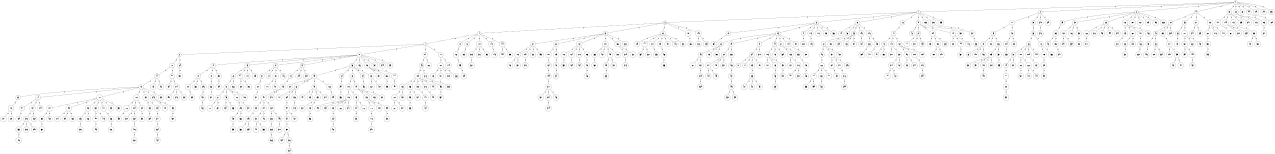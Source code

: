 graph G {
size="8.5,11;"
ratio = "expand;"
fixedsize="true;"
overlap="scale;"
node[shape=circle,width=.12,hight=.12,fontsize=12]
edge[fontsize=12]

0[label=" 0" color=black, pos="1.8776788,0.35351724!"];
1[label=" 1" color=black, pos="2.7056677,1.4290525!"];
2[label=" 2" color=black, pos="2.0600776,1.333358!"];
3[label=" 3" color=black, pos="0.28287243,2.3867547!"];
4[label=" 4" color=black, pos="1.7118007,1.9847376!"];
5[label=" 5" color=black, pos="1.6731399,0.5762738!"];
6[label=" 6" color=black, pos="1.8354605,0.96150108!"];
7[label=" 7" color=black, pos="1.6207218,0.058543061!"];
8[label=" 8" color=black, pos="0.89567644,2.9830926!"];
9[label=" 9" color=black, pos="2.5962816,2.9439633!"];
10[label=" 10" color=black, pos="1.8834775,0.4931512!"];
11[label=" 11" color=black, pos="2.264578,1.007613!"];
12[label=" 12" color=black, pos="2.26109,0.30812223!"];
13[label=" 13" color=black, pos="0.32829276,0.85113086!"];
14[label=" 14" color=black, pos="1.4800757,1.0808115!"];
15[label=" 15" color=black, pos="2.8890363,1.5991982!"];
16[label=" 16" color=black, pos="0.55141483,0.38605688!"];
17[label=" 17" color=black, pos="2.9944358,2.8040557!"];
18[label=" 18" color=black, pos="1.6073415,0.044263294!"];
19[label=" 19" color=black, pos="0.17711285,0.84829813!"];
20[label=" 20" color=black, pos="1.0442269,1.3724327!"];
21[label=" 21" color=black, pos="2.0408164,2.5362729!"];
22[label=" 22" color=black, pos="2.0361955,1.6216895!"];
23[label=" 23" color=black, pos="0.75643889,0.70994461!"];
24[label=" 24" color=black, pos="2.8031785,1.4555502!"];
25[label=" 25" color=black, pos="1.4260217,0.67552767!"];
26[label=" 26" color=black, pos="1.5568128,1.9052826!"];
27[label=" 27" color=black, pos="0.77166725,1.1721285!"];
28[label=" 28" color=black, pos="2.9100011,2.1884137!"];
29[label=" 29" color=black, pos="1.7681248,2.4717096!"];
30[label=" 30" color=black, pos="1.341771,1.7295522!"];
31[label=" 31" color=black, pos="0.31428681,2.4060636!"];
32[label=" 32" color=black, pos="2.5354983,1.9150796!"];
33[label=" 33" color=black, pos="2.1212197,0.99488316!"];
34[label=" 34" color=black, pos="2.3103982,0.41195814!"];
35[label=" 35" color=black, pos="0.65374656,1.8979596!"];
36[label=" 36" color=black, pos="2.1286479,1.5145652!"];
37[label=" 37" color=black, pos="0.8110599,0.70109311!"];
38[label=" 38" color=black, pos="1.0796739,0.25104071!"];
39[label=" 39" color=black, pos="0.87014213,0.51142598!"];
40[label=" 40" color=black, pos="1.518718,1.3671604!"];
41[label=" 41" color=black, pos="2.0171129,0.31797016!"];
42[label=" 42" color=black, pos="2.2622094,0.40957662!"];
43[label=" 43" color=black, pos="0.31401497,0.47970365!"];
44[label=" 44" color=black, pos="0.39390951,1.3394356!"];
45[label=" 45" color=black, pos="2.9805436,2.3578003!"];
46[label=" 46" color=black, pos="0.47117406,0.45417817!"];
47[label=" 47" color=black, pos="0.26594527,1.7469566!"];
48[label=" 48" color=black, pos="1.3921097,1.424601!"];
49[label=" 49" color=black, pos="2.4761607,2.7367338!"];
50[label=" 50" color=black, pos="1.4724995,0.65432605!"];
51[label=" 51" color=black, pos="1.4538466,1.2291773!"];
52[label=" 52" color=black, pos="1.1282986,0.052725524!"];
53[label=" 53" color=black, pos="2.6091417,2.1690597!"];
54[label=" 54" color=black, pos="2.0193668,1.421632!"];
55[label=" 55" color=black, pos="1.588842,0.069975367!"];
56[label=" 56" color=black, pos="0.28270574,2.3901744!"];
57[label=" 57" color=black, pos="2.2371475,1.4972365!"];
58[label=" 58" color=black, pos="1.2732185,2.4961615!"];
59[label=" 59" color=black, pos="1.2855923,0.57482125!"];
60[label=" 60" color=black, pos="2.2939518,1.522733!"];
61[label=" 61" color=black, pos="2.0380726,0.98340933!"];
62[label=" 62" color=black, pos="1.3150306,0.34275141!"];
63[label=" 63" color=black, pos="2.57363,1.8848243!"];
64[label=" 64" color=black, pos="2.9073032,2.6152021!"];
65[label=" 65" color=black, pos="1.4019068,2.8540977!"];
66[label=" 66" color=black, pos="0.26400123,0.40219053!"];
67[label=" 67" color=black, pos="0.075598,1.9634843!"];
68[label=" 68" color=black, pos="1.6045586,1.2726433!"];
69[label=" 69" color=black, pos="2.1780101,1.7000705!"];
70[label=" 70" color=black, pos="1.661094,0.39691317!"];
71[label=" 71" color=black, pos="2.4555487,2.0910597!"];
72[label=" 72" color=black, pos="0.55673618,0.50730251!"];
73[label=" 73" color=black, pos="2.8187005,2.6337684!"];
74[label=" 74" color=black, pos="0.71165941,2.6322952!"];
75[label=" 75" color=black, pos="0.012970718,2.1568072!"];
76[label=" 76" color=black, pos="2.0819969,1.2601604!"];
77[label=" 77" color=black, pos="0.68550321,2.7530476!"];
78[label=" 78" color=black, pos="0.0030527711,0.58132118!"];
79[label=" 79" color=black, pos="1.4316982,1.8214533!"];
80[label=" 80" color=black, pos="1.3786427,1.9470774!"];
81[label=" 81" color=black, pos="0.69015599,1.2800448!"];
82[label=" 82" color=black, pos="0.61680476,2.1890728!"];
83[label=" 83" color=black, pos="0.50811956,1.2473048!"];
84[label=" 84" color=black, pos="1.7753306,1.8501234!"];
85[label=" 85" color=black, pos="0.46769603,1.807431!"];
86[label=" 86" color=black, pos="0.75313167,1.9293502!"];
87[label=" 87" color=black, pos="2.061133,1.1732643!"];
88[label=" 88" color=black, pos="1.0795593,2.6371188!"];
89[label=" 89" color=black, pos="0.7011875,0.17153065!"];
90[label=" 90" color=black, pos="0.8295037,2.9477677!"];
91[label=" 91" color=black, pos="0.7064835,0.92773971!"];
92[label=" 92" color=black, pos="1.7025376,1.9426479!"];
93[label=" 93" color=black, pos="2.381034,0.64098249!"];
94[label=" 94" color=black, pos="2.138831,2.3189956!"];
95[label=" 95" color=black, pos="0.32113622,2.6397397!"];
96[label=" 96" color=black, pos="0.61260156,1.1704107!"];
97[label=" 97" color=black, pos="1.1940222,2.6317813!"];
98[label=" 98" color=black, pos="2.7025448,2.3611492!"];
99[label=" 99" color=black, pos="2.7746216,1.8908424!"];
100[label=" 100" color=black, pos="1.066752,0.6473929!"];
101[label=" 101" color=black, pos="0.58356913,1.5819518!"];
102[label=" 102" color=black, pos="0.85870811,0.92236417!"];
103[label=" 103" color=black, pos="1.3932072,0.58053981!"];
104[label=" 104" color=black, pos="2.8389624,1.3195978!"];
105[label=" 105" color=black, pos="1.0928919,2.0565106!"];
106[label=" 106" color=black, pos="1.5309282,2.2044651!"];
107[label=" 107" color=black, pos="2.7065486,2.782709!"];
108[label=" 108" color=black, pos="1.9287978,2.2210867!"];
109[label=" 109" color=black, pos="2.7184773,1.2347671!"];
110[label=" 110" color=black, pos="2.7039858,2.7570298!"];
111[label=" 111" color=black, pos="2.7192351,2.1030018!"];
112[label=" 112" color=black, pos="1.0885201,0.59118222!"];
113[label=" 113" color=black, pos="1.3739788,2.9768488!"];
114[label=" 114" color=black, pos="2.0653525,2.2104569!"];
115[label=" 115" color=black, pos="2.2766214,2.5452018!"];
116[label=" 116" color=black, pos="0.42326782,0.71778613!"];
117[label=" 117" color=black, pos="2.5693269,1.7189305!"];
118[label=" 118" color=black, pos="2.1096844,2.3705057!"];
119[label=" 119" color=black, pos="0.81352987,1.3871172!"];
120[label=" 120" color=black, pos="1.8961071,0.083462004!"];
121[label=" 121" color=black, pos="0.62599216,1.174993!"];
122[label=" 122" color=black, pos="2.2416247,1.4632458!"];
123[label=" 123" color=black, pos="2.3786158,1.7236653!"];
124[label=" 124" color=black, pos="0.77473609,1.9436287!"];
125[label=" 125" color=black, pos="1.3940046,0.61737561!"];
126[label=" 126" color=black, pos="0.13851955,0.3326086!"];
127[label=" 127" color=black, pos="0.46138872,0.85409941!"];
128[label=" 128" color=black, pos="1.6980251,1.6275817!"];
129[label=" 129" color=black, pos="0.9978722,2.015362!"];
130[label=" 130" color=black, pos="2.1880246,0.75774292!"];
131[label=" 131" color=black, pos="1.4870555,1.3685239!"];
132[label=" 132" color=black, pos="1.9228596,0.60585451!"];
133[label=" 133" color=black, pos="0.97471186,2.8205532!"];
134[label=" 134" color=black, pos="1.2111114,2.0652808!"];
135[label=" 135" color=black, pos="2.8728876,2.0299959!"];
136[label=" 136" color=black, pos="1.8569417,1.89493!"];
137[label=" 137" color=black, pos="1.4601524,0.094310729!"];
138[label=" 138" color=black, pos="1.3888998,2.2148173!"];
139[label=" 139" color=black, pos="0.33346184,0.13774681!"];
140[label=" 140" color=black, pos="1.8954939,2.5731856!"];
141[label=" 141" color=black, pos="1.9668314,0.98343713!"];
142[label=" 142" color=black, pos="0.54690057,0.85044292!"];
143[label=" 143" color=black, pos="2.9680982,0.99070081!"];
144[label=" 144" color=black, pos="1.5380165,1.6798538!"];
145[label=" 145" color=black, pos="1.7959227,2.6463459!"];
146[label=" 146" color=black, pos="0.62621815,1.0607778!"];
147[label=" 147" color=black, pos="0.44450445,0.21600141!"];
148[label=" 148" color=black, pos="0.94212591,0.21020402!"];
149[label=" 149" color=black, pos="1.1829258,0.086900161!"];
150[label=" 150" color=black, pos="0.24235913,2.1496145!"];
151[label=" 151" color=black, pos="1.8177819,0.035497261!"];
152[label=" 152" color=black, pos="0.025946058,0.35396736!"];
153[label=" 153" color=black, pos="2.4895155,0.0066913292!"];
154[label=" 154" color=black, pos="2.8614765,1.0754137!"];
155[label=" 155" color=black, pos="0.2659937,2.6459792!"];
156[label=" 156" color=black, pos="0.08060209,1.117077!"];
157[label=" 157" color=black, pos="2.0498244,0.9933542!"];
158[label=" 158" color=black, pos="0.1413202,2.5026409!"];
159[label=" 159" color=black, pos="0.28328394,2.3149006!"];
160[label=" 160" color=black, pos="0.25348917,0.1310988!"];
161[label=" 161" color=black, pos="1.6691812,0.85873839!"];
162[label=" 162" color=black, pos="1.2052592,1.8366386!"];
163[label=" 163" color=black, pos="1.2255672,0.67937256!"];
164[label=" 164" color=black, pos="1.338801,1.5696971!"];
165[label=" 165" color=black, pos="1.0004266,0.68080896!"];
166[label=" 166" color=black, pos="0.70601999,1.100849!"];
167[label=" 167" color=black, pos="0.72158797,2.2985339!"];
168[label=" 168" color=black, pos="2.0846174,1.7180818!"];
169[label=" 169" color=black, pos="2.5674229,2.2844563!"];
170[label=" 170" color=black, pos="1.5109723,0.24393505!"];
171[label=" 171" color=black, pos="1.6037127,2.0427087!"];
172[label=" 172" color=black, pos="1.7197571,0.33113915!"];
173[label=" 173" color=black, pos="2.1754572,2.8619306!"];
174[label=" 174" color=black, pos="0.19539794,2.8707811!"];
175[label=" 175" color=black, pos="1.3785291,0.89206306!"];
176[label=" 176" color=black, pos="1.5989477,2.2169451!"];
177[label=" 177" color=black, pos="1.1869651,0.93905271!"];
178[label=" 178" color=black, pos="0.62249626,0.43447691!"];
179[label=" 179" color=black, pos="0.10629537,1.1687226!"];
180[label=" 180" color=black, pos="0.08959148,0.54623624!"];
181[label=" 181" color=black, pos="0.51180988,1.1465258!"];
182[label=" 182" color=black, pos="0.37094636,2.6241937!"];
183[label=" 183" color=black, pos="2.1866219,1.2126219!"];
184[label=" 184" color=black, pos="2.1264017,2.9519402!"];
185[label=" 185" color=black, pos="0.93096846,1.0113043!"];
186[label=" 186" color=black, pos="2.0739807,2.7796736!"];
187[label=" 187" color=black, pos="2.9229668,0.0063285651!"];
188[label=" 188" color=black, pos="0.44825805,2.2776069!"];
189[label=" 189" color=black, pos="0.96073163,2.6672758!"];
190[label=" 190" color=black, pos="1.4414396,1.0811534!"];
191[label=" 191" color=black, pos="0.80772629,1.4136311!"];
192[label=" 192" color=black, pos="0.72334237,1.2474948!"];
193[label=" 193" color=black, pos="2.2565643,0.20777554!"];
194[label=" 194" color=black, pos="1.7045802,1.5108211!"];
195[label=" 195" color=black, pos="0.93584546,0.64010534!"];
196[label=" 196" color=black, pos="1.0697144,2.3441714!"];
197[label=" 197" color=black, pos="0.341845,0.36212405!"];
198[label=" 198" color=black, pos="1.3029167,2.4113461!"];
199[label=" 199" color=black, pos="1.7370528,1.044771!"];
200[label=" 200" color=black, pos="0.19054853,0.11470596!"];
201[label=" 201" color=black, pos="0.55106482,1.7776578!"];
202[label=" 202" color=black, pos="1.3099307,0.88319211!"];
203[label=" 203" color=black, pos="2.8056285,0.62987965!"];
204[label=" 204" color=black, pos="1.4410097,1.905789!"];
205[label=" 205" color=black, pos="2.9854983,1.5661393!"];
206[label=" 206" color=black, pos="0.71119046,2.399058!"];
207[label=" 207" color=black, pos="2.8024626,1.9086384!"];
208[label=" 208" color=black, pos="2.7360947,2.440124!"];
209[label=" 209" color=black, pos="1.3458258,0.54280455!"];
210[label=" 210" color=black, pos="1.5062606,0.90153265!"];
211[label=" 211" color=black, pos="1.9492941,2.187232!"];
212[label=" 212" color=black, pos="2.5054634,1.1731586!"];
213[label=" 213" color=black, pos="2.3609339,0.77937667!"];
214[label=" 214" color=black, pos="1.7167833,0.52036761!"];
215[label=" 215" color=black, pos="2.6222635,1.5122571!"];
216[label=" 216" color=black, pos="1.4523503,1.6455177!"];
217[label=" 217" color=black, pos="2.1701628,1.4539326!"];
218[label=" 218" color=black, pos="0.61431889,1.9883125!"];
219[label=" 219" color=black, pos="0.88687755,1.9539168!"];
220[label=" 220" color=black, pos="1.2685654,2.8833026!"];
221[label=" 221" color=black, pos="2.8663733,1.7016237!"];
222[label=" 222" color=black, pos="0.84111393,0.10240264!"];
223[label=" 223" color=black, pos="1.6509973,2.8217357!"];
224[label=" 224" color=black, pos="0.56704082,1.9015236!"];
225[label=" 225" color=black, pos="1.6555756,1.4136271!"];
226[label=" 226" color=black, pos="2.7109215,1.8335075!"];
227[label=" 227" color=black, pos="2.577484,0.99013999!"];
228[label=" 228" color=black, pos="2.9144997,1.4755487!"];
229[label=" 229" color=black, pos="0.53612193,2.3640298!"];
230[label=" 230" color=black, pos="2.3991637,1.8406133!"];
231[label=" 231" color=black, pos="1.0810922,1.1535085!"];
232[label=" 232" color=black, pos="2.1296023,0.38533661!"];
233[label=" 233" color=black, pos="1.4104883,2.0550723!"];
234[label=" 234" color=black, pos="2.2009032,2.7192089!"];
235[label=" 235" color=black, pos="1.6760041,0.62443667!"];
236[label=" 236" color=black, pos="1.5827915,0.37137692!"];
237[label=" 237" color=black, pos="2.2771578,2.4961493!"];
238[label=" 238" color=black, pos="2.2018391,0.72648238!"];
239[label=" 239" color=black, pos="1.9991116,1.9310642!"];
240[label=" 240" color=black, pos="1.9350229,1.9138917!"];
241[label=" 241" color=black, pos="1.1153645,2.4669211!"];
242[label=" 242" color=black, pos="0.85754387,2.094655!"];
243[label=" 243" color=black, pos="2.8954788,1.1240518!"];
244[label=" 244" color=black, pos="0.81907704,0.5971837!"];
245[label=" 245" color=black, pos="1.2308354,0.77255624!"];
246[label=" 246" color=black, pos="1.4300955,2.7156058!"];
247[label=" 247" color=black, pos="0.37902947,2.557921!"];
248[label=" 248" color=black, pos="0.9630708,0.6595637!"];
249[label=" 249" color=black, pos="0.44077678,1.394703!"];
250[label=" 250" color=black, pos="2.3126148,2.8318686!"];
251[label=" 251" color=black, pos="1.2084497,1.6863639!"];
252[label=" 252" color=black, pos="0.45134921,2.1237615!"];
253[label=" 253" color=black, pos="0.37688055,2.1148592!"];
254[label=" 254" color=black, pos="1.3953564,1.2361832!"];
255[label=" 255" color=black, pos="0.47713492,2.0884383!"];
256[label=" 256" color=black, pos="2.2659168,0.51864101!"];
257[label=" 257" color=black, pos="1.8744868,0.0050142747!"];
258[label=" 258" color=black, pos="0.40270206,1.3951952!"];
259[label=" 259" color=black, pos="2.7928034,2.6386785!"];
260[label=" 260" color=black, pos="0.36510665,1.9263372!"];
261[label=" 261" color=black, pos="0.65875776,2.5489633!"];
262[label=" 262" color=black, pos="1.8716613,1.8285!"];
263[label=" 263" color=black, pos="2.5792506,0.78900197!"];
264[label=" 264" color=black, pos="0.66494025,0.55186108!"];
265[label=" 265" color=black, pos="1.220987,1.7265286!"];
266[label=" 266" color=black, pos="1.3937583,2.2348408!"];
267[label=" 267" color=black, pos="2.2032828,0.4307142!"];
268[label=" 268" color=black, pos="0.63595929,0.31037666!"];
269[label=" 269" color=black, pos="1.3982478,2.3488312!"];
270[label=" 270" color=black, pos="1.6444864,1.6187054!"];
271[label=" 271" color=black, pos="2.0942695,0.068904494!"];
272[label=" 272" color=black, pos="1.7153503,0.29863675!"];
273[label=" 273" color=black, pos="0.17764093,2.5600264!"];
274[label=" 274" color=black, pos="0.14688909,2.7579608!"];
275[label=" 275" color=black, pos="0.66838654,2.9185614!"];
276[label=" 276" color=black, pos="2.5457264,1.5990629!"];
277[label=" 277" color=black, pos="1.088278,0.21388332!"];
278[label=" 278" color=black, pos="0.12522528,1.9565014!"];
279[label=" 279" color=black, pos="2.240296,0.97870448!"];
280[label=" 280" color=black, pos="1.6461715,1.8919837!"];
281[label=" 281" color=black, pos="2.3025066,0.39521161!"];
282[label=" 282" color=black, pos="1.2468773,0.79956755!"];
283[label=" 283" color=black, pos="2.3418474,0.2196097!"];
284[label=" 284" color=black, pos="2.9470669,1.831548!"];
285[label=" 285" color=black, pos="2.7665667,2.7681093!"];
286[label=" 286" color=black, pos="1.87802,1.1112867!"];
287[label=" 287" color=black, pos="2.7500166,2.0739624!"];
288[label=" 288" color=black, pos="1.3673324,2.2200005!"];
289[label=" 289" color=black, pos="1.4179561,1.1192346!"];
290[label=" 290" color=black, pos="2.7683846,2.5800973!"];
291[label=" 291" color=black, pos="0.6369311,1.9978058!"];
292[label=" 292" color=black, pos="0.61837955,0.61934292!"];
293[label=" 293" color=black, pos="2.8747853,0.27673815!"];
294[label=" 294" color=black, pos="0.11206292,2.8711213!"];
295[label=" 295" color=black, pos="0.47801602,2.2582677!"];
296[label=" 296" color=black, pos="1.9110297,1.5151874!"];
297[label=" 297" color=black, pos="2.0934804,0.99381926!"];
298[label=" 298" color=black, pos="0.55322421,2.9720969!"];
299[label=" 299" color=black, pos="0.37362352,1.7741533!"];
300[label=" 300" color=black, pos="2.7992567,1.3769493!"];
301[label=" 301" color=black, pos="1.7809485,0.42684721!"];
302[label=" 302" color=black, pos="1.0417123,1.7550909!"];
303[label=" 303" color=black, pos="0.24305228,0.36507671!"];
304[label=" 304" color=black, pos="1.4916268,2.4830679!"];
305[label=" 305" color=black, pos="2.5146861,2.4469721!"];
306[label=" 306" color=black, pos="1.0508037,1.2580657!"];
307[label=" 307" color=black, pos="0.38897178,1.4164303!"];
308[label=" 308" color=black, pos="1.4257153,2.8622703!"];
309[label=" 309" color=black, pos="0.44706697,2.0996751!"];
310[label=" 310" color=black, pos="0.58708612,1.0085075!"];
311[label=" 311" color=black, pos="2.8681246,0.98422043!"];
312[label=" 312" color=black, pos="2.2538483,0.94485858!"];
313[label=" 313" color=black, pos="1.9441754,2.8364448!"];
314[label=" 314" color=black, pos="1.8108997,2.4194063!"];
315[label=" 315" color=black, pos="2.1267295,1.3880999!"];
316[label=" 316" color=black, pos="1.6292161,2.7591085!"];
317[label=" 317" color=black, pos="0.53948779,0.56506232!"];
318[label=" 318" color=black, pos="2.7135496,0.95671232!"];
319[label=" 319" color=black, pos="2.9471541,1.9414256!"];
320[label=" 320" color=black, pos="1.408221,1.9695369!"];
321[label=" 321" color=black, pos="1.2781149,1.3473756!"];
322[label=" 322" color=black, pos="0.90049221,0.28888601!"];
323[label=" 323" color=black, pos="1.6026184,0.57966645!"];
324[label=" 324" color=black, pos="0.92735613,1.3081176!"];
325[label=" 325" color=black, pos="1.1975585,0.59341784!"];
326[label=" 326" color=black, pos="2.4467497,1.4927823!"];
327[label=" 327" color=black, pos="2.4910629,1.5949062!"];
328[label=" 328" color=black, pos="2.3204922,0.25168041!"];
329[label=" 329" color=black, pos="2.3704248,0.68762161!"];
330[label=" 330" color=black, pos="2.3658378,0.29813875!"];
331[label=" 331" color=black, pos="1.6534935,2.2002907!"];
332[label=" 332" color=black, pos="1.2165801,1.0476936!"];
333[label=" 333" color=black, pos="1.3815882,1.3252467!"];
334[label=" 334" color=black, pos="0.19124156,0.22224176!"];
335[label=" 335" color=black, pos="1.252237,2.5815884!"];
336[label=" 336" color=black, pos="2.3815911,0.17133618!"];
337[label=" 337" color=black, pos="2.4323248,2.022933!"];
338[label=" 338" color=black, pos="1.8354654,2.7666189!"];
339[label=" 339" color=black, pos="2.1988769,0.069808577!"];
340[label=" 340" color=black, pos="2.4753179,1.8295957!"];
341[label=" 341" color=black, pos="1.7586135,1.6852441!"];
342[label=" 342" color=black, pos="2.9728714,0.63215955!"];
343[label=" 343" color=black, pos="2.7246338,0.79783747!"];
344[label=" 344" color=black, pos="0.047016781,2.8582409!"];
345[label=" 345" color=black, pos="2.8281314,0.27750421!"];
346[label=" 346" color=black, pos="1.2022456,0.15255581!"];
347[label=" 347" color=black, pos="1.0110327,0.81657957!"];
348[label=" 348" color=black, pos="0.33986652,1.3432567!"];
349[label=" 349" color=black, pos="2.8010176,1.0483351!"];
350[label=" 350" color=black, pos="2.9359867,0.99899731!"];
351[label=" 351" color=black, pos="1.8942427,0.76684547!"];
352[label=" 352" color=black, pos="2.7660084,0.42060102!"];
353[label=" 353" color=black, pos="0.50626021,2.2577367!"];
354[label=" 354" color=black, pos="0.7422283,0.10962833!"];
355[label=" 355" color=black, pos="0.63265693,1.2396116!"];
356[label=" 356" color=black, pos="2.5723831,1.0710035!"];
357[label=" 357" color=black, pos="0.61136913,0.14728969!"];
358[label=" 358" color=black, pos="2.7998334,1.2079763!"];
359[label=" 359" color=black, pos="1.9431218,1.6353354!"];
360[label=" 360" color=black, pos="1.5999082,0.30327006!"];
361[label=" 361" color=black, pos="1.7540417,0.81467419!"];
362[label=" 362" color=black, pos="2.9712994,0.24953095!"];
363[label=" 363" color=black, pos="1.8505104,0.57647974!"];
364[label=" 364" color=black, pos="2.0720108,2.7962943!"];
365[label=" 365" color=black, pos="1.7668219,2.2307358!"];
366[label=" 366" color=black, pos="1.089871,2.2607313!"];
367[label=" 367" color=black, pos="1.4135339,0.74212292!"];
368[label=" 368" color=black, pos="1.9520032,1.1196105!"];
369[label=" 369" color=black, pos="2.6063998,2.2023149!"];
370[label=" 370" color=black, pos="1.8585872,1.1816554!"];
371[label=" 371" color=black, pos="0.94098832,1.1319911!"];
372[label=" 372" color=black, pos="0.40561841,1.6963791!"];
373[label=" 373" color=black, pos="0.87186937,0.73909557!"];
374[label=" 374" color=black, pos="2.3658269,0.99473306!"];
375[label=" 375" color=black, pos="1.8958935,1.7928029!"];
376[label=" 376" color=black, pos="1.782249,2.5539416!"];
377[label=" 377" color=black, pos="2.846698,2.9663479!"];
378[label=" 378" color=black, pos="0.20810225,2.4143828!"];
379[label=" 379" color=black, pos="0.9061385,1.1620897!"];
380[label=" 380" color=black, pos="1.4746593,1.4841972!"];
381[label=" 381" color=black, pos="1.7855836,0.30826903!"];
382[label=" 382" color=black, pos="2.2231196,0.93077137!"];
383[label=" 383" color=black, pos="2.0398581,0.96690989!"];
384[label=" 384" color=black, pos="2.6359877,0.2107558!"];
385[label=" 385" color=black, pos="0.27710792,1.1879709!"];
386[label=" 386" color=black, pos="1.325107,1.6343007!"];
387[label=" 387" color=black, pos="2.1487276,0.54300244!"];
388[label=" 388" color=black, pos="0.65485924,2.9699156!"];
389[label=" 389" color=black, pos="1.2504925,2.5918534!"];
390[label=" 390" color=black, pos="1.5811867,2.5926253!"];
391[label=" 391" color=black, pos="1.246199,2.4431519!"];
392[label=" 392" color=black, pos="2.0803866,1.3648724!"];
393[label=" 393" color=black, pos="1.8310114,1.8427047!"];
394[label=" 394" color=black, pos="1.1551969,0.38736391!"];
395[label=" 395" color=black, pos="2.2733959,0.92731141!"];
396[label=" 396" color=black, pos="0.95756602,2.368698!"];
397[label=" 397" color=black, pos="0.17541165,1.6816706!"];
398[label=" 398" color=black, pos="2.4831762,1.3776432!"];
399[label=" 399" color=black, pos="2.833831,2.6115619!"];
400[label=" 400" color=black, pos="0.47470269,0.27171219!"];
401[label=" 401" color=black, pos="2.5292776,0.46183242!"];
402[label=" 402" color=black, pos="0.59142237,2.988399!"];
403[label=" 403" color=black, pos="0.77956269,2.7930734!"];
404[label=" 404" color=black, pos="1.8129374,1.9451872!"];
405[label=" 405" color=black, pos="1.1223229,0.74494746!"];
406[label=" 406" color=black, pos="0.90115361,0.33487422!"];
407[label=" 407" color=black, pos="1.9433857,0.64920225!"];
408[label=" 408" color=black, pos="2.9228704,0.72380242!"];
409[label=" 409" color=black, pos="2.0353313,2.1366225!"];
410[label=" 410" color=black, pos="0.034831172,1.491572!"];
411[label=" 411" color=black, pos="0.040731978,0.55152256!"];
412[label=" 412" color=black, pos="1.4464169,2.8420185!"];
413[label=" 413" color=black, pos="1.1235675,2.1742388!"];
414[label=" 414" color=black, pos="2.7095566,1.7597057!"];
415[label=" 415" color=black, pos="1.4555492,2.0710307!"];
416[label=" 416" color=black, pos="2.3298224,0.83056763!"];
417[label=" 417" color=black, pos="1.9804679,0.9919075!"];
418[label=" 418" color=black, pos="0.092211714,1.8296929!"];
419[label=" 419" color=black, pos="1.768125,0.98661311!"];
420[label=" 420" color=black, pos="1.8779253,0.78328166!"];
421[label=" 421" color=black, pos="2.4155976,2.0262139!"];
422[label=" 422" color=black, pos="2.4666335,2.7780964!"];
423[label=" 423" color=black, pos="0.19482766,2.3006022!"];
424[label=" 424" color=black, pos="0.64396017,0.88980387!"];
425[label=" 425" color=black, pos="0.098360004,1.6397272!"];
426[label=" 426" color=black, pos="0.36519088,2.3235154!"];
427[label=" 427" color=black, pos="1.8506356,1.3478577!"];
428[label=" 428" color=black, pos="0.13876012,1.7300537!"];
429[label=" 429" color=black, pos="1.0886598,1.6795118!"];
430[label=" 430" color=black, pos="0.54218724,0.47747593!"];
431[label=" 431" color=black, pos="0.30673536,2.261665!"];
432[label=" 432" color=black, pos="1.909248,0.57512362!"];
433[label=" 433" color=black, pos="2.0331802,0.19817971!"];
434[label=" 434" color=black, pos="1.6842709,1.531687!"];
435[label=" 435" color=black, pos="0.83182364,1.2634674!"];
436[label=" 436" color=black, pos="2.0106841,2.5249414!"];
437[label=" 437" color=black, pos="2.7497886,1.6546372!"];
438[label=" 438" color=black, pos="2.6620615,1.0289908!"];
439[label=" 439" color=black, pos="1.9101913,1.9194924!"];
440[label=" 440" color=black, pos="0.44212465,2.8270473!"];
441[label=" 441" color=black, pos="2.7094668,0.87367598!"];
442[label=" 442" color=black, pos="0.54692212,1.9286443!"];
443[label=" 443" color=black, pos="0.28490762,0.34932951!"];
444[label=" 444" color=black, pos="1.1856327,2.3949356!"];
445[label=" 445" color=black, pos="1.0787242,1.2273973!"];
446[label=" 446" color=black, pos="1.181686,1.7095826!"];
447[label=" 447" color=black, pos="2.5470438,2.9113166!"];
448[label=" 448" color=black, pos="0.12369103,1.4644734!"];
449[label=" 449" color=black, pos="2.7635909,0.22689559!"];
450[label=" 450" color=black, pos="2.7435123,2.6892588!"];
451[label=" 451" color=black, pos="0.3476515,0.32401158!"];
452[label=" 452" color=black, pos="2.9128592,0.46870558!"];
453[label=" 453" color=black, pos="2.76852,0.73236909!"];
454[label=" 454" color=black, pos="0.95249088,1.0420834!"];
455[label=" 455" color=black, pos="0.071026666,1.4887032!"];
456[label=" 456" color=black, pos="0.6917639,1.0278756!"];
457[label=" 457" color=black, pos="0.29132586,1.7658678!"];
458[label=" 458" color=black, pos="1.410311,2.063258!"];
459[label=" 459" color=black, pos="0.49371488,1.2912467!"];
460[label=" 460" color=black, pos="1.1062168,0.39815749!"];
461[label=" 461" color=black, pos="2.4560551,0.82494288!"];
462[label=" 462" color=black, pos="2.5724783,0.90808069!"];
463[label=" 463" color=black, pos="0.82042627,2.8382226!"];
464[label=" 464" color=black, pos="2.3499604,1.967545!"];
465[label=" 465" color=black, pos="2.1208693,2.6761244!"];
466[label=" 466" color=black, pos="1.1885394,1.2891428!"];
467[label=" 467" color=black, pos="1.126652,0.088828383!"];
468[label=" 468" color=black, pos="0.34034173,2.1076056!"];
469[label=" 469" color=black, pos="0.61751246,0.20494284!"];
470[label=" 470" color=black, pos="2.7995747,1.8334956!"];
471[label=" 471" color=black, pos="2.5098074,0.13219115!"];
472[label=" 472" color=black, pos="2.5378164,2.5010541!"];
473[label=" 473" color=black, pos="0.83314893,2.189866!"];
474[label=" 474" color=black, pos="0.91656084,2.7039426!"];
475[label=" 475" color=black, pos="0.059398226,2.2760816!"];
476[label=" 476" color=black, pos="0.27975688,1.1961368!"];
477[label=" 477" color=black, pos="2.3162356,0.087260053!"];
478[label=" 478" color=black, pos="2.5141032,1.7358113!"];
479[label=" 479" color=black, pos="0.59247395,0.88367839!"];
480[label=" 480" color=black, pos="2.9677386,0.78897611!"];
481[label=" 481" color=black, pos="2.5619109,2.8225758!"];
482[label=" 482" color=black, pos="0.4578509,2.5216845!"];
483[label=" 483" color=black, pos="0.31928946,0.91698909!"];
484[label=" 484" color=black, pos="2.1814532,0.49631567!"];
485[label=" 485" color=black, pos="1.5142055,1.6134991!"];
486[label=" 486" color=black, pos="1.5043314,1.0522193!"];
487[label=" 487" color=black, pos="1.2173128,0.22709575!"];
488[label=" 488" color=black, pos="2.3206301,1.9859389!"];
489[label=" 489" color=black, pos="0.99491399,0.36101278!"];
490[label=" 490" color=black, pos="2.3350332,0.97001402!"];
491[label=" 491" color=black, pos="2.6804634,1.253369!"];
492[label=" 492" color=black, pos="0.00012899889,2.3596055!"];
493[label=" 493" color=black, pos="1.3332604,0.54264326!"];
494[label=" 494" color=black, pos="0.32241498,2.9343972!"];
495[label=" 495" color=black, pos="1.5307603,1.7247792!"];
496[label=" 496" color=black, pos="1.1775648,2.7339315!"];
497[label=" 497" color=black, pos="2.5192328,1.6252437!"];
498[label=" 498" color=black, pos="0.97764158,2.5085887!"];
499[label=" 499" color=black, pos="0.48226077,0.52002168!"];
500[label=" 500" color=black, pos="2.5116423,0.99672431!"];
501[label=" 501" color=black, pos="1.8527317,2.6824945!"];
502[label=" 502" color=black, pos="1.1342302,2.7148745!"];
503[label=" 503" color=black, pos="2.7783846,2.5163808!"];
504[label=" 504" color=black, pos="0.15037183,2.1284281!"];
505[label=" 505" color=black, pos="2.3452565,2.5238707!"];
506[label=" 506" color=black, pos="2.3489294,0.98100314!"];
507[label=" 507" color=black, pos="2.794417,2.31358!"];
508[label=" 508" color=black, pos="2.380652,1.1509619!"];
509[label=" 509" color=black, pos="2.8496719,0.40853045!"];
510[label=" 510" color=black, pos="2.450348,1.6488924!"];
511[label=" 511" color=black, pos="0.56305871,1.1846819!"];
512[label=" 512" color=black, pos="0.41558558,1.3830352!"];
513[label=" 513" color=black, pos="2.0667818,0.083740254!"];
514[label=" 514" color=black, pos="1.9393652,2.2469014!"];
515[label=" 515" color=black, pos="1.5657682,2.0398414!"];
516[label=" 516" color=black, pos="2.8707856,2.1798039!"];
517[label=" 517" color=black, pos="1.0242597,0.70435952!"];
518[label=" 518" color=black, pos="1.7117394,1.7033403!"];
519[label=" 519" color=black, pos="2.5185252,0.9882286!"];
520[label=" 520" color=black, pos="1.2011323,1.6949529!"];
521[label=" 521" color=black, pos="0.27816964,1.6836252!"];
522[label=" 522" color=black, pos="1.8434366,0.95131694!"];
523[label=" 523" color=black, pos="2.491008,1.355625!"];
524[label=" 524" color=black, pos="2.1819616,2.0822511!"];
525[label=" 525" color=black, pos="1.1237633,0.68082904!"];
526[label=" 526" color=black, pos="2.1398626,0.11030074!"];
527[label=" 527" color=black, pos="2.2721916,0.59249865!"];
528[label=" 528" color=black, pos="1.4697931,1.7412379!"];
529[label=" 529" color=black, pos="2.0661448,1.9654976!"];
530[label=" 530" color=black, pos="0.35538972,1.3187862!"];
531[label=" 531" color=black, pos="1.9079728,1.2081913!"];
532[label=" 532" color=black, pos="2.2098401,0.29615574!"];
533[label=" 533" color=black, pos="2.077053,2.1691061!"];
534[label=" 534" color=black, pos="0.36115413,2.8753035!"];
535[label=" 535" color=black, pos="1.3779362,2.1066696!"];
536[label=" 536" color=black, pos="2.7552537,2.5956921!"];
537[label=" 537" color=black, pos="2.2727706,0.73097988!"];
538[label=" 538" color=black, pos="2.4780041,2.474558!"];
539[label=" 539" color=black, pos="0.72417727,2.4759114!"];
540[label=" 540" color=black, pos="0.97319167,1.2676208!"];
541[label=" 541" color=black, pos="2.7490519,1.2671603!"];
542[label=" 542" color=black, pos="1.7161338,0.74355173!"];
543[label=" 543" color=black, pos="1.6102659,0.94179929!"];
544[label=" 544" color=black, pos="2.6981288,1.1869181!"];
545[label=" 545" color=black, pos="2.098681,1.5990597!"];
546[label=" 546" color=black, pos="0.96766408,0.96266201!"];
547[label=" 547" color=black, pos="2.7563669,0.62585875!"];
548[label=" 548" color=black, pos="0.21064047,1.7798033!"];
549[label=" 549" color=black, pos="0.33020655,1.0698983!"];
550[label=" 550" color=black, pos="1.1894274,2.1404103!"];
551[label=" 551" color=black, pos="1.6636714,0.16521293!"];
552[label=" 552" color=black, pos="1.619701,1.3326995!"];
553[label=" 553" color=black, pos="1.2700291,0.29506702!"];
554[label=" 554" color=black, pos="1.0053768,2.9295345!"];
555[label=" 555" color=black, pos="1.6963024,1.4913022!"];
556[label=" 556" color=black, pos="0.44887285,0.86663521!"];
557[label=" 557" color=black, pos="1.3180691,2.8254198!"];
558[label=" 558" color=black, pos="2.7499836,2.3071898!"];
559[label=" 559" color=black, pos="0.048039739,0.77545521!"];
560[label=" 560" color=black, pos="2.8245338,0.38612265!"];
561[label=" 561" color=black, pos="2.0399139,1.332256!"];
562[label=" 562" color=black, pos="2.9389187,2.8070345!"];
563[label=" 563" color=black, pos="2.8171837,1.542164!"];
564[label=" 564" color=black, pos="2.5694422,0.045136005!"];
565[label=" 565" color=black, pos="1.3453327,1.3950077!"];
566[label=" 566" color=black, pos="0.83638588,1.5089714!"];
567[label=" 567" color=black, pos="1.1746002,2.5521663!"];
568[label=" 568" color=black, pos="1.3925813,2.0936968!"];
569[label=" 569" color=black, pos="0.61947866,2.477786!"];
570[label=" 570" color=black, pos="0.68774333,1.1936185!"];
571[label=" 571" color=black, pos="0.58315719,0.77098368!"];
572[label=" 572" color=black, pos="2.1445816,0.040110643!"];
573[label=" 573" color=black, pos="1.6866755,2.5852307!"];
574[label=" 574" color=black, pos="2.1373159,0.40748694!"];
575[label=" 575" color=black, pos="0.3786287,1.3110501!"];
576[label=" 576" color=black, pos="0.89794226,1.2037053!"];
577[label=" 577" color=black, pos="2.8306998,1.0758183!"];
578[label=" 578" color=black, pos="1.9663119,0.023370217!"];
579[label=" 579" color=black, pos="0.0052191787,0.70206843!"];
580[label=" 580" color=black, pos="1.6104736,0.63971515!"];
581[label=" 581" color=black, pos="2.1772975,0.82021036!"];
582[label=" 582" color=black, pos="1.319148,2.6265295!"];
583[label=" 583" color=black, pos="1.1873506,2.4689867!"];
584[label=" 584" color=black, pos="0.34232658,1.6027137!"];
585[label=" 585" color=black, pos="2.3541834,1.6914695!"];
586[label=" 586" color=black, pos="0.94796876,2.8699643!"];
587[label=" 587" color=black, pos="2.5091936,0.10298873!"];
588[label=" 588" color=black, pos="1.3142118,1.4168162!"];
589[label=" 589" color=black, pos="1.9676497,1.8061226!"];
590[label=" 590" color=black, pos="0.4647239,2.9845743!"];
591[label=" 591" color=black, pos="0.37023173,1.7373673!"];
592[label=" 592" color=black, pos="0.12625305,1.8855847!"];
593[label=" 593" color=black, pos="1.0186131,0.80093172!"];
594[label=" 594" color=black, pos="1.291894,1.9197698!"];
595[label=" 595" color=black, pos="2.2429288,2.9207548!"];
596[label=" 596" color=black, pos="2.7654624,0.048649933!"];
597[label=" 597" color=black, pos="0.57459766,1.0199098!"];
598[label=" 598" color=black, pos="0.2874247,0.69139605!"];
599[label=" 599" color=black, pos="2.4580451,1.3702147!"];
0--1[label="1"]
0--2[label="1"]
0--6[label="1"]
0--9[label="1"]
0--32[label="1"]
0--66[label="1"]
0--88[label="1"]
0--99[label="1"]
0--219[label="1"]
0--240[label="1"]
0--533[label="1"]
1--3[label="1"]
1--5[label="1"]
1--13[label="1"]
1--16[label="1"]
1--40[label="1"]
1--255[label="1"]
1--305[label="1"]
1--393[label="1"]
2--17[label="1"]
2--30[label="1"]
2--342[label="1"]
2--349[label="1"]
3--4[label="1"]
3--23[label="1"]
3--62[label="1"]
3--100[label="1"]
3--192[label="1"]
4--7[label="1"]
4--12[label="1"]
4--18[label="1"]
4--112[label="1"]
4--142[label="1"]
4--444[label="1"]
5--22[label="1"]
5--25[label="1"]
5--47[label="1"]
5--115[label="1"]
5--118[label="1"]
5--232[label="1"]
5--586[label="1"]
6--39[label="1"]
6--50[label="1"]
6--83[label="1"]
6--161[label="1"]
6--227[label="1"]
6--281[label="1"]
6--289[label="1"]
6--423[label="1"]
6--558[label="1"]
7--8[label="1"]
7--11[label="1"]
7--24[label="1"]
7--77[label="1"]
8--10[label="1"]
8--69[label="1"]
9--20[label="1"]
9--35[label="1"]
9--87[label="1"]
9--152[label="1"]
10--44[label="1"]
10--90[label="1"]
11--14[label="1"]
11--15[label="1"]
11--27[label="1"]
11--34[label="1"]
11--56[label="1"]
11--156[label="1"]
11--208[label="1"]
11--527[label="1"]
11--549[label="1"]
11--596[label="1"]
12--162[label="1"]
13--19[label="1"]
13--38[label="1"]
13--55[label="1"]
13--195[label="1"]
13--246[label="1"]
14--21[label="1"]
14--78[label="1"]
14--253[label="1"]
15--26[label="1"]
15--94[label="1"]
15--170[label="1"]
15--343[label="1"]
16--41[label="1"]
17--43[label="1"]
17--150[label="1"]
18--183[label="1"]
20--45[label="1"]
20--233[label="1"]
20--589[label="1"]
21--127[label="1"]
21--332[label="1"]
21--396[label="1"]
22--564[label="1"]
23--37[label="1"]
23--68[label="1"]
23--167[label="1"]
23--201[label="1"]
23--366[label="1"]
23--582[label="1"]
24--95[label="1"]
24--226[label="1"]
25--28[label="1"]
25--29[label="1"]
25--42[label="1"]
25--49[label="1"]
25--61[label="1"]
25--104[label="1"]
25--577[label="1"]
26--31[label="1"]
26--588[label="1"]
27--51[label="1"]
27--72[label="1"]
27--131[label="1"]
27--446[label="1"]
28--93[label="1"]
28--125[label="1"]
28--508[label="1"]
29--60[label="1"]
29--358[label="1"]
30--33[label="1"]
31--67[label="1"]
31--98[label="1"]
31--187[label="1"]
31--408[label="1"]
32--141[label="1"]
32--149[label="1"]
32--173[label="1"]
32--545[label="1"]
32--547[label="1"]
33--36[label="1"]
33--76[label="1"]
34--73[label="1"]
34--249[label="1"]
34--509[label="1"]
35--65[label="1"]
35--211[label="1"]
36--52[label="1"]
36--110[label="1"]
36--209[label="1"]
36--479[label="1"]
37--113[label="1"]
37--291[label="1"]
37--361[label="1"]
37--595[label="1"]
38--81[label="1"]
39--263[label="1"]
40--46[label="1"]
40--84[label="1"]
40--109[label="1"]
40--147[label="1"]
41--48[label="1"]
41--140[label="1"]
41--182[label="1"]
42--54[label="1"]
42--572[label="1"]
43--75[label="1"]
43--106[label="1"]
43--238[label="1"]
44--57[label="1"]
44--148[label="1"]
44--413[label="1"]
45--53[label="1"]
45--58[label="1"]
47--360[label="1"]
48--91[label="1"]
48--258[label="1"]
49--103[label="1"]
49--175[label="1"]
49--369[label="1"]
50--130[label="1"]
50--186[label="1"]
50--331[label="1"]
51--271[label="1"]
52--79[label="1"]
52--370[label="1"]
53--496[label="1"]
54--70[label="1"]
54--71[label="1"]
54--225[label="1"]
54--401[label="1"]
55--158[label="1"]
55--159[label="1"]
55--165[label="1"]
55--304[label="1"]
56--59[label="1"]
56--64[label="1"]
56--82[label="1"]
56--89[label="1"]
56--231[label="1"]
57--63[label="1"]
57--74[label="1"]
57--111[label="1"]
57--122[label="1"]
57--132[label="1"]
57--345[label="1"]
57--573[label="1"]
58--221[label="1"]
58--554[label="1"]
59--80[label="1"]
59--86[label="1"]
59--92[label="1"]
59--188[label="1"]
60--217[label="1"]
60--440[label="1"]
60--551[label="1"]
61--135[label="1"]
61--335[label="1"]
62--129[label="1"]
62--144[label="1"]
62--210[label="1"]
62--242[label="1"]
62--421[label="1"]
62--448[label="1"]
62--578[label="1"]
63--116[label="1"]
64--294[label="1"]
65--146[label="1"]
66--213[label="1"]
66--273[label="1"]
67--121[label="1"]
67--284[label="1"]
68--101[label="1"]
68--298[label="1"]
69--330[label="1"]
73--145[label="1"]
74--97[label="1"]
74--157[label="1"]
74--279[label="1"]
75--85[label="1"]
75--190[label="1"]
75--456[label="1"]
76--180[label="1"]
76--356[label="1"]
77--120[label="1"]
77--179[label="1"]
78--256[label="1"]
79--177[label="1"]
81--96[label="1"]
81--151[label="1"]
81--462[label="1"]
82--102[label="1"]
82--119[label="1"]
83--168[label="1"]
83--316[label="1"]
83--498[label="1"]
83--499[label="1"]
83--519[label="1"]
84--114[label="1"]
84--327[label="1"]
84--459[label="1"]
86--117[label="1"]
86--169[label="1"]
86--236[label="1"]
87--544[label="1"]
87--569[label="1"]
89--458[label="1"]
90--154[label="1"]
90--274[label="1"]
92--197[label="1"]
92--215[label="1"]
92--252[label="1"]
92--514[label="1"]
93--181[label="1"]
93--251[label="1"]
94--300[label="1"]
94--306[label="1"]
95--105[label="1"]
95--376[label="1"]
96--166[label="1"]
97--139[label="1"]
98--254[label="1"]
98--383[label="1"]
99--189[label="1"]
100--386[label="1"]
101--134[label="1"]
102--108[label="1"]
102--155[label="1"]
103--107[label="1"]
103--163[label="1"]
103--432[label="1"]
104--510[label="1"]
105--185[label="1"]
105--265[label="1"]
105--375[label="1"]
105--378[label="1"]
105--404[label="1"]
105--453[label="1"]
108--193[label="1"]
108--239[label="1"]
108--262[label="1"]
108--286[label="1"]
108--341[label="1"]
109--133[label="1"]
109--136[label="1"]
109--389[label="1"]
110--128[label="1"]
110--266[label="1"]
111--124[label="1"]
111--205[label="1"]
111--206[label="1"]
111--322[label="1"]
111--411[label="1"]
111--515[label="1"]
111--532[label="1"]
112--323[label="1"]
112--373[label="1"]
112--513[label="1"]
113--418[label="1"]
113--521[label="1"]
115--198[label="1"]
116--207[label="1"]
116--275[label="1"]
119--138[label="1"]
119--285[label="1"]
119--310[label="1"]
120--123[label="1"]
120--311[label="1"]
120--325[label="1"]
120--363[label="1"]
122--126[label="1"]
122--224[label="1"]
122--347[label="1"]
124--223[label="1"]
124--482[label="1"]
126--455[label="1"]
127--584[label="1"]
128--567[label="1"]
130--397[label="1"]
130--559[label="1"]
131--171[label="1"]
131--472[label="1"]
132--153[label="1"]
132--234[label="1"]
134--199[label="1"]
135--137[label="1"]
135--216[label="1"]
136--222[label="1"]
136--297[label="1"]
138--172[label="1"]
138--220[label="1"]
138--390[label="1"]
140--307[label="1"]
140--357[label="1"]
141--267[label="1"]
142--143[label="1"]
144--334[label="1"]
144--581[label="1"]
145--191[label="1"]
145--540[label="1"]
147--202[label="1"]
147--409[label="1"]
147--416[label="1"]
149--302[label="1"]
149--339[label="1"]
150--204[label="1"]
150--364[label="1"]
151--164[label="1"]
151--247[label="1"]
151--593[label="1"]
152--160[label="1"]
152--218[label="1"]
152--470[label="1"]
153--329[label="1"]
155--214[label="1"]
155--276[label="1"]
157--308[label="1"]
157--560[label="1"]
160--538[label="1"]
161--243[label="1"]
161--280[label="1"]
161--407[label="1"]
161--463[label="1"]
162--295[label="1"]
163--465[label="1"]
164--480[label="1"]
166--174[label="1"]
166--283[label="1"]
166--417[label="1"]
167--178[label="1"]
167--184[label="1"]
167--278[label="1"]
167--288[label="1"]
168--511[label="1"]
169--194[label="1"]
172--176[label="1"]
173--326[label="1"]
174--553[label="1"]
174--599[label="1"]
176--597[label="1"]
177--272[label="1"]
178--552[label="1"]
180--340[label="1"]
182--196[label="1"]
182--200[label="1"]
182--229[label="1"]
184--469[label="1"]
185--212[label="1"]
185--450[label="1"]
187--203[label="1"]
187--501[label="1"]
188--299[label="1"]
191--230[label="1"]
191--244[label="1"]
191--260[label="1"]
192--228[label="1"]
192--259[label="1"]
194--241[label="1"]
194--461[label="1"]
195--464[label="1"]
196--315[label="1"]
196--344[label="1"]
199--317[label="1"]
200--248[label="1"]
201--365[label="1"]
201--437[label="1"]
201--442[label="1"]
201--518[label="1"]
203--428[label="1"]
203--568[label="1"]
204--353[label="1"]
205--270[label="1"]
205--504[label="1"]
205--528[label="1"]
206--235[label="1"]
206--268[label="1"]
208--237[label="1"]
208--388[label="1"]
208--474[label="1"]
209--257[label="1"]
210--355[label="1"]
211--367[label="1"]
211--382[label="1"]
211--405[label="1"]
212--287[label="1"]
212--301[label="1"]
214--313[label="1"]
216--491[label="1"]
216--500[label="1"]
217--424[label="1"]
217--445[label="1"]
223--362[label="1"]
224--320[label="1"]
224--352[label="1"]
225--385[label="1"]
230--293[label="1"]
231--261[label="1"]
231--420[label="1"]
233--277[label="1"]
234--371[label="1"]
235--303[label="1"]
236--245[label="1"]
238--269[label="1"]
238--337[label="1"]
241--250[label="1"]
242--486[label="1"]
243--312[label="1"]
244--372[label="1"]
244--476[label="1"]
246--328[label="1"]
246--433[label="1"]
247--318[label="1"]
248--594[label="1"]
250--439[label="1"]
250--506[label="1"]
251--309[label="1"]
252--381[label="1"]
252--460[label="1"]
253--429[label="1"]
255--522[label="1"]
256--517[label="1"]
260--338[label="1"]
260--493[label="1"]
262--264[label="1"]
263--475[label="1"]
263--526[label="1"]
264--430[label="1"]
265--296[label="1"]
265--314[label="1"]
266--412[label="1"]
266--419[label="1"]
269--350[label="1"]
269--391[label="1"]
269--422[label="1"]
269--502[label="1"]
271--571[label="1"]
272--354[label="1"]
273--377[label="1"]
274--292[label="1"]
274--346[label="1"]
274--537[label="1"]
277--290[label="1"]
277--392[label="1"]
278--434[label="1"]
280--282[label="1"]
280--348[label="1"]
282--531[label="1"]
283--485[label="1"]
288--473[label="1"]
291--548[label="1"]
293--336[label="1"]
293--359[label="1"]
294--556[label="1"]
295--319[label="1"]
296--368[label="1"]
298--467[label="1"]
305--507[label="1"]
308--333[label="1"]
308--523[label="1"]
308--590[label="1"]
309--539[label="1"]
317--321[label="1"]
317--324[label="1"]
317--438[label="1"]
318--399[label="1"]
322--400[label="1"]
322--415[label="1"]
323--561[label="1"]
324--579[label="1"]
326--402[label="1"]
326--562[label="1"]
328--529[label="1"]
331--516[label="1"]
333--478[label="1"]
335--426[label="1"]
337--395[label="1"]
338--563[label="1"]
340--591[label="1"]
342--546[label="1"]
345--410[label="1"]
345--435[label="1"]
347--351[label="1"]
352--406[label="1"]
357--374[label="1"]
357--487[label="1"]
358--436[label="1"]
365--380[label="1"]
366--379[label="1"]
366--387[label="1"]
367--394[label="1"]
367--449[label="1"]
371--384[label="1"]
372--447[label="1"]
372--535[label="1"]
374--477[label="1"]
374--481[label="1"]
375--441[label="1"]
376--555[label="1"]
378--490[label="1"]
379--575[label="1"]
384--454[label="1"]
385--427[label="1"]
385--431[label="1"]
385--451[label="1"]
388--398[label="1"]
390--587[label="1"]
392--403[label="1"]
392--414[label="1"]
396--425[label="1"]
400--443[label="1"]
406--580[label="1"]
407--466[label="1"]
409--557[label="1"]
411--566[label="1"]
422--492[label="1"]
425--483[label="1"]
426--468[label="1"]
428--598[label="1"]
432--542[label="1"]
433--471[label="1"]
435--520[label="1"]
436--457[label="1"]
441--484[label="1"]
442--489[label="1"]
442--512[label="1"]
444--494[label="1"]
444--503[label="1"]
449--452[label="1"]
453--534[label="1"]
457--495[label="1"]
460--536[label="1"]
465--505[label="1"]
466--530[label="1"]
467--574[label="1"]
473--488[label="1"]
474--497[label="1"]
486--565[label="1"]
489--525[label="1"]
493--570[label="1"]
495--550[label="1"]
495--592[label="1"]
506--524[label="1"]
507--583[label="1"]
526--541[label="1"]
538--543[label="1"]
563--585[label="1"]
566--576[label="1"]

}
